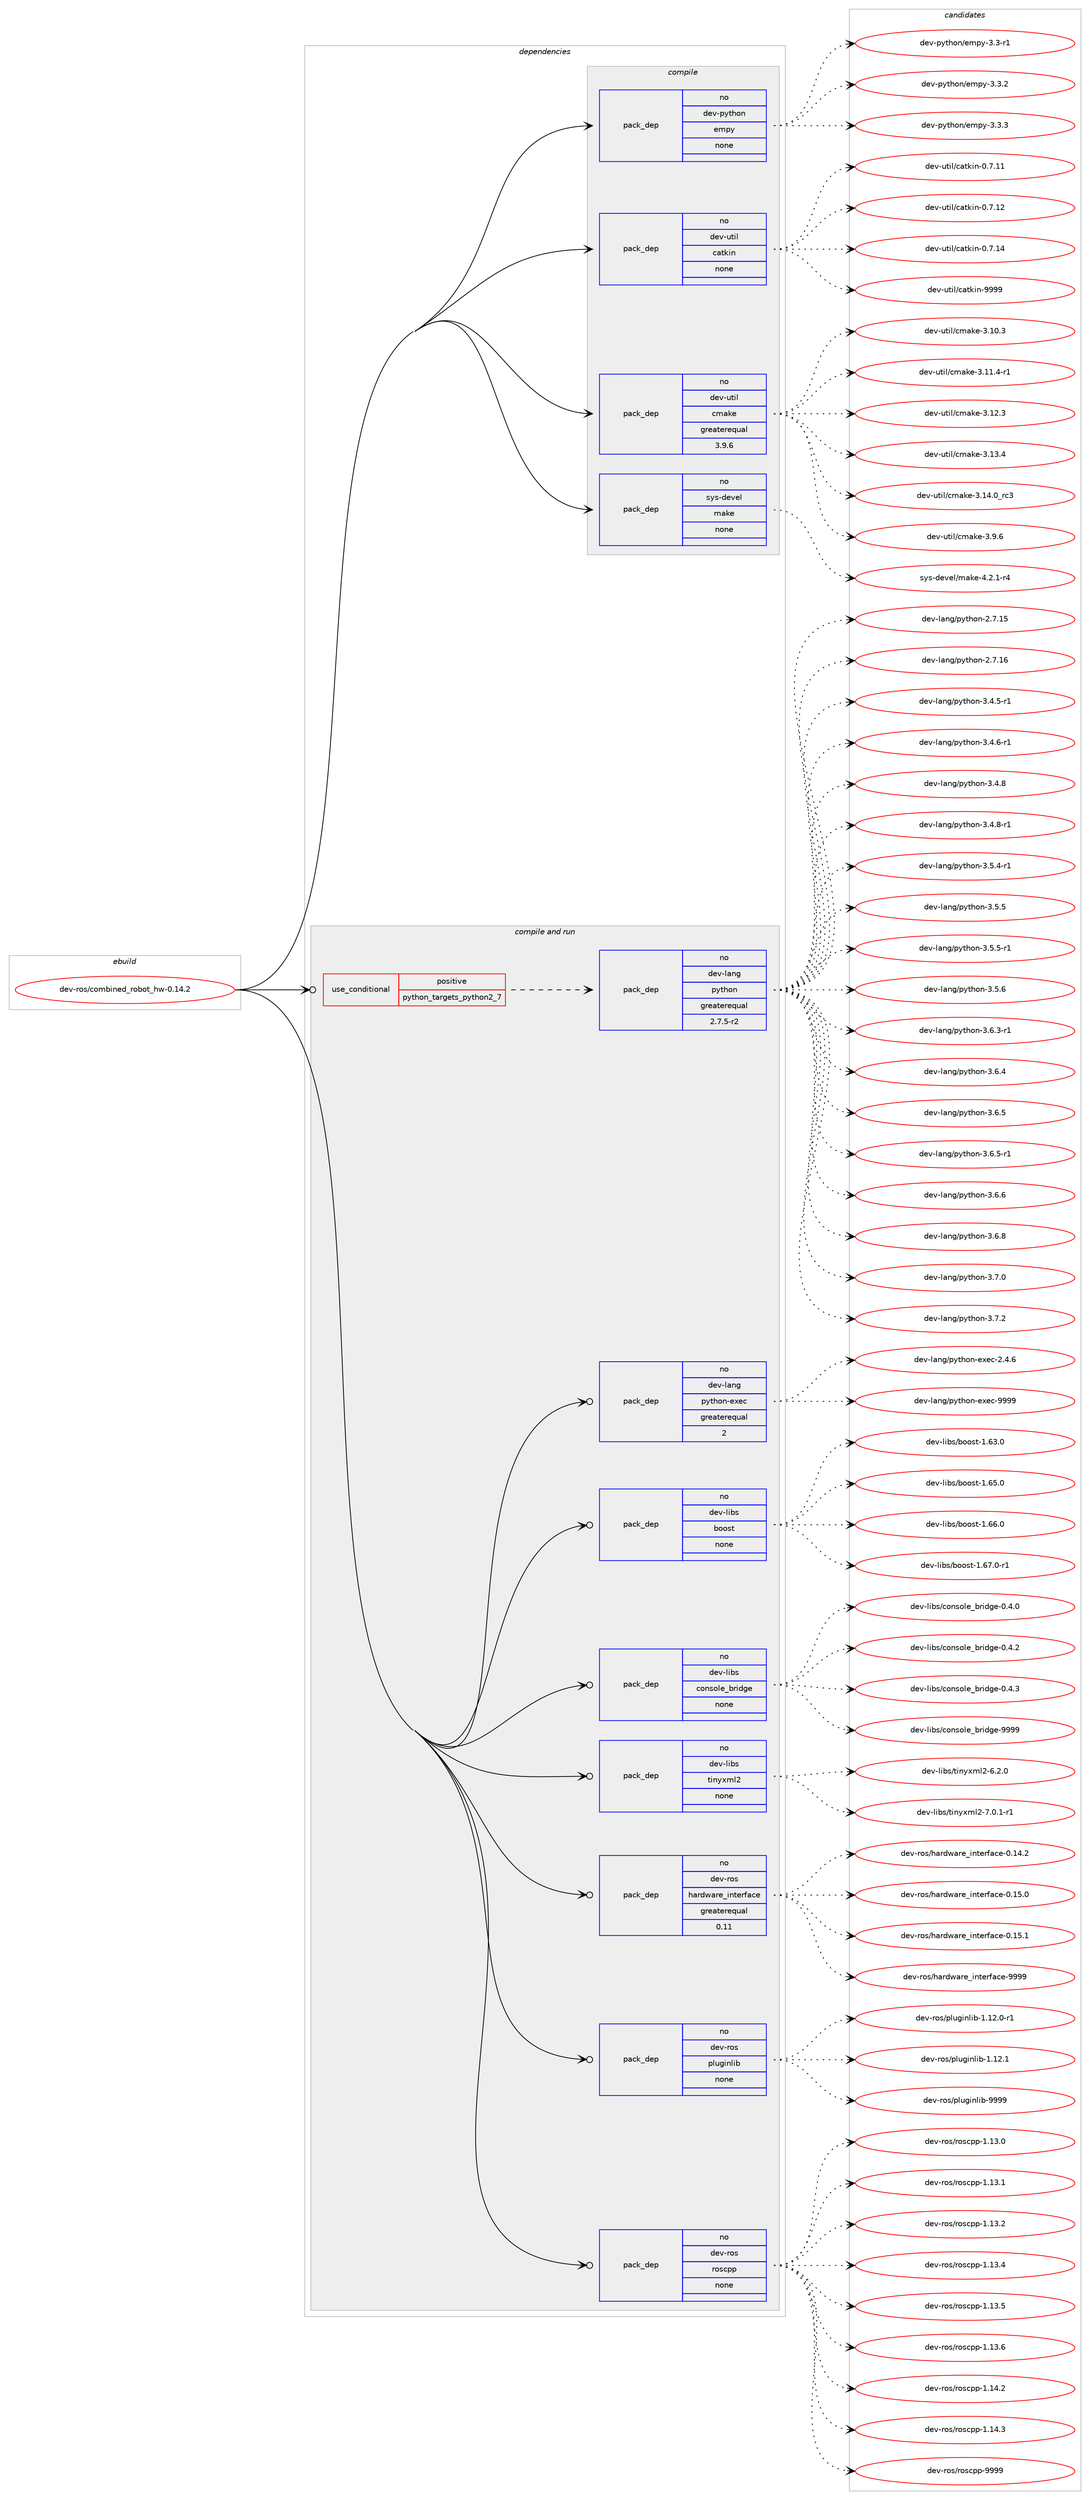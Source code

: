digraph prolog {

# *************
# Graph options
# *************

newrank=true;
concentrate=true;
compound=true;
graph [rankdir=LR,fontname=Helvetica,fontsize=10,ranksep=1.5];#, ranksep=2.5, nodesep=0.2];
edge  [arrowhead=vee];
node  [fontname=Helvetica,fontsize=10];

# **********
# The ebuild
# **********

subgraph cluster_leftcol {
color=gray;
rank=same;
label=<<i>ebuild</i>>;
id [label="dev-ros/combined_robot_hw-0.14.2", color=red, width=4, href="../dev-ros/combined_robot_hw-0.14.2.svg"];
}

# ****************
# The dependencies
# ****************

subgraph cluster_midcol {
color=gray;
label=<<i>dependencies</i>>;
subgraph cluster_compile {
fillcolor="#eeeeee";
style=filled;
label=<<i>compile</i>>;
subgraph pack1041778 {
dependency1453242 [label=<<TABLE BORDER="0" CELLBORDER="1" CELLSPACING="0" CELLPADDING="4" WIDTH="220"><TR><TD ROWSPAN="6" CELLPADDING="30">pack_dep</TD></TR><TR><TD WIDTH="110">no</TD></TR><TR><TD>dev-python</TD></TR><TR><TD>empy</TD></TR><TR><TD>none</TD></TR><TR><TD></TD></TR></TABLE>>, shape=none, color=blue];
}
id:e -> dependency1453242:w [weight=20,style="solid",arrowhead="vee"];
subgraph pack1041779 {
dependency1453243 [label=<<TABLE BORDER="0" CELLBORDER="1" CELLSPACING="0" CELLPADDING="4" WIDTH="220"><TR><TD ROWSPAN="6" CELLPADDING="30">pack_dep</TD></TR><TR><TD WIDTH="110">no</TD></TR><TR><TD>dev-util</TD></TR><TR><TD>catkin</TD></TR><TR><TD>none</TD></TR><TR><TD></TD></TR></TABLE>>, shape=none, color=blue];
}
id:e -> dependency1453243:w [weight=20,style="solid",arrowhead="vee"];
subgraph pack1041780 {
dependency1453244 [label=<<TABLE BORDER="0" CELLBORDER="1" CELLSPACING="0" CELLPADDING="4" WIDTH="220"><TR><TD ROWSPAN="6" CELLPADDING="30">pack_dep</TD></TR><TR><TD WIDTH="110">no</TD></TR><TR><TD>dev-util</TD></TR><TR><TD>cmake</TD></TR><TR><TD>greaterequal</TD></TR><TR><TD>3.9.6</TD></TR></TABLE>>, shape=none, color=blue];
}
id:e -> dependency1453244:w [weight=20,style="solid",arrowhead="vee"];
subgraph pack1041781 {
dependency1453245 [label=<<TABLE BORDER="0" CELLBORDER="1" CELLSPACING="0" CELLPADDING="4" WIDTH="220"><TR><TD ROWSPAN="6" CELLPADDING="30">pack_dep</TD></TR><TR><TD WIDTH="110">no</TD></TR><TR><TD>sys-devel</TD></TR><TR><TD>make</TD></TR><TR><TD>none</TD></TR><TR><TD></TD></TR></TABLE>>, shape=none, color=blue];
}
id:e -> dependency1453245:w [weight=20,style="solid",arrowhead="vee"];
}
subgraph cluster_compileandrun {
fillcolor="#eeeeee";
style=filled;
label=<<i>compile and run</i>>;
subgraph cond388074 {
dependency1453246 [label=<<TABLE BORDER="0" CELLBORDER="1" CELLSPACING="0" CELLPADDING="4"><TR><TD ROWSPAN="3" CELLPADDING="10">use_conditional</TD></TR><TR><TD>positive</TD></TR><TR><TD>python_targets_python2_7</TD></TR></TABLE>>, shape=none, color=red];
subgraph pack1041782 {
dependency1453247 [label=<<TABLE BORDER="0" CELLBORDER="1" CELLSPACING="0" CELLPADDING="4" WIDTH="220"><TR><TD ROWSPAN="6" CELLPADDING="30">pack_dep</TD></TR><TR><TD WIDTH="110">no</TD></TR><TR><TD>dev-lang</TD></TR><TR><TD>python</TD></TR><TR><TD>greaterequal</TD></TR><TR><TD>2.7.5-r2</TD></TR></TABLE>>, shape=none, color=blue];
}
dependency1453246:e -> dependency1453247:w [weight=20,style="dashed",arrowhead="vee"];
}
id:e -> dependency1453246:w [weight=20,style="solid",arrowhead="odotvee"];
subgraph pack1041783 {
dependency1453248 [label=<<TABLE BORDER="0" CELLBORDER="1" CELLSPACING="0" CELLPADDING="4" WIDTH="220"><TR><TD ROWSPAN="6" CELLPADDING="30">pack_dep</TD></TR><TR><TD WIDTH="110">no</TD></TR><TR><TD>dev-lang</TD></TR><TR><TD>python-exec</TD></TR><TR><TD>greaterequal</TD></TR><TR><TD>2</TD></TR></TABLE>>, shape=none, color=blue];
}
id:e -> dependency1453248:w [weight=20,style="solid",arrowhead="odotvee"];
subgraph pack1041784 {
dependency1453249 [label=<<TABLE BORDER="0" CELLBORDER="1" CELLSPACING="0" CELLPADDING="4" WIDTH="220"><TR><TD ROWSPAN="6" CELLPADDING="30">pack_dep</TD></TR><TR><TD WIDTH="110">no</TD></TR><TR><TD>dev-libs</TD></TR><TR><TD>boost</TD></TR><TR><TD>none</TD></TR><TR><TD></TD></TR></TABLE>>, shape=none, color=blue];
}
id:e -> dependency1453249:w [weight=20,style="solid",arrowhead="odotvee"];
subgraph pack1041785 {
dependency1453250 [label=<<TABLE BORDER="0" CELLBORDER="1" CELLSPACING="0" CELLPADDING="4" WIDTH="220"><TR><TD ROWSPAN="6" CELLPADDING="30">pack_dep</TD></TR><TR><TD WIDTH="110">no</TD></TR><TR><TD>dev-libs</TD></TR><TR><TD>console_bridge</TD></TR><TR><TD>none</TD></TR><TR><TD></TD></TR></TABLE>>, shape=none, color=blue];
}
id:e -> dependency1453250:w [weight=20,style="solid",arrowhead="odotvee"];
subgraph pack1041786 {
dependency1453251 [label=<<TABLE BORDER="0" CELLBORDER="1" CELLSPACING="0" CELLPADDING="4" WIDTH="220"><TR><TD ROWSPAN="6" CELLPADDING="30">pack_dep</TD></TR><TR><TD WIDTH="110">no</TD></TR><TR><TD>dev-libs</TD></TR><TR><TD>tinyxml2</TD></TR><TR><TD>none</TD></TR><TR><TD></TD></TR></TABLE>>, shape=none, color=blue];
}
id:e -> dependency1453251:w [weight=20,style="solid",arrowhead="odotvee"];
subgraph pack1041787 {
dependency1453252 [label=<<TABLE BORDER="0" CELLBORDER="1" CELLSPACING="0" CELLPADDING="4" WIDTH="220"><TR><TD ROWSPAN="6" CELLPADDING="30">pack_dep</TD></TR><TR><TD WIDTH="110">no</TD></TR><TR><TD>dev-ros</TD></TR><TR><TD>hardware_interface</TD></TR><TR><TD>greaterequal</TD></TR><TR><TD>0.11</TD></TR></TABLE>>, shape=none, color=blue];
}
id:e -> dependency1453252:w [weight=20,style="solid",arrowhead="odotvee"];
subgraph pack1041788 {
dependency1453253 [label=<<TABLE BORDER="0" CELLBORDER="1" CELLSPACING="0" CELLPADDING="4" WIDTH="220"><TR><TD ROWSPAN="6" CELLPADDING="30">pack_dep</TD></TR><TR><TD WIDTH="110">no</TD></TR><TR><TD>dev-ros</TD></TR><TR><TD>pluginlib</TD></TR><TR><TD>none</TD></TR><TR><TD></TD></TR></TABLE>>, shape=none, color=blue];
}
id:e -> dependency1453253:w [weight=20,style="solid",arrowhead="odotvee"];
subgraph pack1041789 {
dependency1453254 [label=<<TABLE BORDER="0" CELLBORDER="1" CELLSPACING="0" CELLPADDING="4" WIDTH="220"><TR><TD ROWSPAN="6" CELLPADDING="30">pack_dep</TD></TR><TR><TD WIDTH="110">no</TD></TR><TR><TD>dev-ros</TD></TR><TR><TD>roscpp</TD></TR><TR><TD>none</TD></TR><TR><TD></TD></TR></TABLE>>, shape=none, color=blue];
}
id:e -> dependency1453254:w [weight=20,style="solid",arrowhead="odotvee"];
}
subgraph cluster_run {
fillcolor="#eeeeee";
style=filled;
label=<<i>run</i>>;
}
}

# **************
# The candidates
# **************

subgraph cluster_choices {
rank=same;
color=gray;
label=<<i>candidates</i>>;

subgraph choice1041778 {
color=black;
nodesep=1;
choice1001011184511212111610411111047101109112121455146514511449 [label="dev-python/empy-3.3-r1", color=red, width=4,href="../dev-python/empy-3.3-r1.svg"];
choice1001011184511212111610411111047101109112121455146514650 [label="dev-python/empy-3.3.2", color=red, width=4,href="../dev-python/empy-3.3.2.svg"];
choice1001011184511212111610411111047101109112121455146514651 [label="dev-python/empy-3.3.3", color=red, width=4,href="../dev-python/empy-3.3.3.svg"];
dependency1453242:e -> choice1001011184511212111610411111047101109112121455146514511449:w [style=dotted,weight="100"];
dependency1453242:e -> choice1001011184511212111610411111047101109112121455146514650:w [style=dotted,weight="100"];
dependency1453242:e -> choice1001011184511212111610411111047101109112121455146514651:w [style=dotted,weight="100"];
}
subgraph choice1041779 {
color=black;
nodesep=1;
choice1001011184511711610510847999711610710511045484655464949 [label="dev-util/catkin-0.7.11", color=red, width=4,href="../dev-util/catkin-0.7.11.svg"];
choice1001011184511711610510847999711610710511045484655464950 [label="dev-util/catkin-0.7.12", color=red, width=4,href="../dev-util/catkin-0.7.12.svg"];
choice1001011184511711610510847999711610710511045484655464952 [label="dev-util/catkin-0.7.14", color=red, width=4,href="../dev-util/catkin-0.7.14.svg"];
choice100101118451171161051084799971161071051104557575757 [label="dev-util/catkin-9999", color=red, width=4,href="../dev-util/catkin-9999.svg"];
dependency1453243:e -> choice1001011184511711610510847999711610710511045484655464949:w [style=dotted,weight="100"];
dependency1453243:e -> choice1001011184511711610510847999711610710511045484655464950:w [style=dotted,weight="100"];
dependency1453243:e -> choice1001011184511711610510847999711610710511045484655464952:w [style=dotted,weight="100"];
dependency1453243:e -> choice100101118451171161051084799971161071051104557575757:w [style=dotted,weight="100"];
}
subgraph choice1041780 {
color=black;
nodesep=1;
choice1001011184511711610510847991099710710145514649484651 [label="dev-util/cmake-3.10.3", color=red, width=4,href="../dev-util/cmake-3.10.3.svg"];
choice10010111845117116105108479910997107101455146494946524511449 [label="dev-util/cmake-3.11.4-r1", color=red, width=4,href="../dev-util/cmake-3.11.4-r1.svg"];
choice1001011184511711610510847991099710710145514649504651 [label="dev-util/cmake-3.12.3", color=red, width=4,href="../dev-util/cmake-3.12.3.svg"];
choice1001011184511711610510847991099710710145514649514652 [label="dev-util/cmake-3.13.4", color=red, width=4,href="../dev-util/cmake-3.13.4.svg"];
choice1001011184511711610510847991099710710145514649524648951149951 [label="dev-util/cmake-3.14.0_rc3", color=red, width=4,href="../dev-util/cmake-3.14.0_rc3.svg"];
choice10010111845117116105108479910997107101455146574654 [label="dev-util/cmake-3.9.6", color=red, width=4,href="../dev-util/cmake-3.9.6.svg"];
dependency1453244:e -> choice1001011184511711610510847991099710710145514649484651:w [style=dotted,weight="100"];
dependency1453244:e -> choice10010111845117116105108479910997107101455146494946524511449:w [style=dotted,weight="100"];
dependency1453244:e -> choice1001011184511711610510847991099710710145514649504651:w [style=dotted,weight="100"];
dependency1453244:e -> choice1001011184511711610510847991099710710145514649514652:w [style=dotted,weight="100"];
dependency1453244:e -> choice1001011184511711610510847991099710710145514649524648951149951:w [style=dotted,weight="100"];
dependency1453244:e -> choice10010111845117116105108479910997107101455146574654:w [style=dotted,weight="100"];
}
subgraph choice1041781 {
color=black;
nodesep=1;
choice1151211154510010111810110847109971071014552465046494511452 [label="sys-devel/make-4.2.1-r4", color=red, width=4,href="../sys-devel/make-4.2.1-r4.svg"];
dependency1453245:e -> choice1151211154510010111810110847109971071014552465046494511452:w [style=dotted,weight="100"];
}
subgraph choice1041782 {
color=black;
nodesep=1;
choice10010111845108971101034711212111610411111045504655464953 [label="dev-lang/python-2.7.15", color=red, width=4,href="../dev-lang/python-2.7.15.svg"];
choice10010111845108971101034711212111610411111045504655464954 [label="dev-lang/python-2.7.16", color=red, width=4,href="../dev-lang/python-2.7.16.svg"];
choice1001011184510897110103471121211161041111104551465246534511449 [label="dev-lang/python-3.4.5-r1", color=red, width=4,href="../dev-lang/python-3.4.5-r1.svg"];
choice1001011184510897110103471121211161041111104551465246544511449 [label="dev-lang/python-3.4.6-r1", color=red, width=4,href="../dev-lang/python-3.4.6-r1.svg"];
choice100101118451089711010347112121116104111110455146524656 [label="dev-lang/python-3.4.8", color=red, width=4,href="../dev-lang/python-3.4.8.svg"];
choice1001011184510897110103471121211161041111104551465246564511449 [label="dev-lang/python-3.4.8-r1", color=red, width=4,href="../dev-lang/python-3.4.8-r1.svg"];
choice1001011184510897110103471121211161041111104551465346524511449 [label="dev-lang/python-3.5.4-r1", color=red, width=4,href="../dev-lang/python-3.5.4-r1.svg"];
choice100101118451089711010347112121116104111110455146534653 [label="dev-lang/python-3.5.5", color=red, width=4,href="../dev-lang/python-3.5.5.svg"];
choice1001011184510897110103471121211161041111104551465346534511449 [label="dev-lang/python-3.5.5-r1", color=red, width=4,href="../dev-lang/python-3.5.5-r1.svg"];
choice100101118451089711010347112121116104111110455146534654 [label="dev-lang/python-3.5.6", color=red, width=4,href="../dev-lang/python-3.5.6.svg"];
choice1001011184510897110103471121211161041111104551465446514511449 [label="dev-lang/python-3.6.3-r1", color=red, width=4,href="../dev-lang/python-3.6.3-r1.svg"];
choice100101118451089711010347112121116104111110455146544652 [label="dev-lang/python-3.6.4", color=red, width=4,href="../dev-lang/python-3.6.4.svg"];
choice100101118451089711010347112121116104111110455146544653 [label="dev-lang/python-3.6.5", color=red, width=4,href="../dev-lang/python-3.6.5.svg"];
choice1001011184510897110103471121211161041111104551465446534511449 [label="dev-lang/python-3.6.5-r1", color=red, width=4,href="../dev-lang/python-3.6.5-r1.svg"];
choice100101118451089711010347112121116104111110455146544654 [label="dev-lang/python-3.6.6", color=red, width=4,href="../dev-lang/python-3.6.6.svg"];
choice100101118451089711010347112121116104111110455146544656 [label="dev-lang/python-3.6.8", color=red, width=4,href="../dev-lang/python-3.6.8.svg"];
choice100101118451089711010347112121116104111110455146554648 [label="dev-lang/python-3.7.0", color=red, width=4,href="../dev-lang/python-3.7.0.svg"];
choice100101118451089711010347112121116104111110455146554650 [label="dev-lang/python-3.7.2", color=red, width=4,href="../dev-lang/python-3.7.2.svg"];
dependency1453247:e -> choice10010111845108971101034711212111610411111045504655464953:w [style=dotted,weight="100"];
dependency1453247:e -> choice10010111845108971101034711212111610411111045504655464954:w [style=dotted,weight="100"];
dependency1453247:e -> choice1001011184510897110103471121211161041111104551465246534511449:w [style=dotted,weight="100"];
dependency1453247:e -> choice1001011184510897110103471121211161041111104551465246544511449:w [style=dotted,weight="100"];
dependency1453247:e -> choice100101118451089711010347112121116104111110455146524656:w [style=dotted,weight="100"];
dependency1453247:e -> choice1001011184510897110103471121211161041111104551465246564511449:w [style=dotted,weight="100"];
dependency1453247:e -> choice1001011184510897110103471121211161041111104551465346524511449:w [style=dotted,weight="100"];
dependency1453247:e -> choice100101118451089711010347112121116104111110455146534653:w [style=dotted,weight="100"];
dependency1453247:e -> choice1001011184510897110103471121211161041111104551465346534511449:w [style=dotted,weight="100"];
dependency1453247:e -> choice100101118451089711010347112121116104111110455146534654:w [style=dotted,weight="100"];
dependency1453247:e -> choice1001011184510897110103471121211161041111104551465446514511449:w [style=dotted,weight="100"];
dependency1453247:e -> choice100101118451089711010347112121116104111110455146544652:w [style=dotted,weight="100"];
dependency1453247:e -> choice100101118451089711010347112121116104111110455146544653:w [style=dotted,weight="100"];
dependency1453247:e -> choice1001011184510897110103471121211161041111104551465446534511449:w [style=dotted,weight="100"];
dependency1453247:e -> choice100101118451089711010347112121116104111110455146544654:w [style=dotted,weight="100"];
dependency1453247:e -> choice100101118451089711010347112121116104111110455146544656:w [style=dotted,weight="100"];
dependency1453247:e -> choice100101118451089711010347112121116104111110455146554648:w [style=dotted,weight="100"];
dependency1453247:e -> choice100101118451089711010347112121116104111110455146554650:w [style=dotted,weight="100"];
}
subgraph choice1041783 {
color=black;
nodesep=1;
choice1001011184510897110103471121211161041111104510112010199455046524654 [label="dev-lang/python-exec-2.4.6", color=red, width=4,href="../dev-lang/python-exec-2.4.6.svg"];
choice10010111845108971101034711212111610411111045101120101994557575757 [label="dev-lang/python-exec-9999", color=red, width=4,href="../dev-lang/python-exec-9999.svg"];
dependency1453248:e -> choice1001011184510897110103471121211161041111104510112010199455046524654:w [style=dotted,weight="100"];
dependency1453248:e -> choice10010111845108971101034711212111610411111045101120101994557575757:w [style=dotted,weight="100"];
}
subgraph choice1041784 {
color=black;
nodesep=1;
choice1001011184510810598115479811111111511645494654514648 [label="dev-libs/boost-1.63.0", color=red, width=4,href="../dev-libs/boost-1.63.0.svg"];
choice1001011184510810598115479811111111511645494654534648 [label="dev-libs/boost-1.65.0", color=red, width=4,href="../dev-libs/boost-1.65.0.svg"];
choice1001011184510810598115479811111111511645494654544648 [label="dev-libs/boost-1.66.0", color=red, width=4,href="../dev-libs/boost-1.66.0.svg"];
choice10010111845108105981154798111111115116454946545546484511449 [label="dev-libs/boost-1.67.0-r1", color=red, width=4,href="../dev-libs/boost-1.67.0-r1.svg"];
dependency1453249:e -> choice1001011184510810598115479811111111511645494654514648:w [style=dotted,weight="100"];
dependency1453249:e -> choice1001011184510810598115479811111111511645494654534648:w [style=dotted,weight="100"];
dependency1453249:e -> choice1001011184510810598115479811111111511645494654544648:w [style=dotted,weight="100"];
dependency1453249:e -> choice10010111845108105981154798111111115116454946545546484511449:w [style=dotted,weight="100"];
}
subgraph choice1041785 {
color=black;
nodesep=1;
choice100101118451081059811547991111101151111081019598114105100103101454846524648 [label="dev-libs/console_bridge-0.4.0", color=red, width=4,href="../dev-libs/console_bridge-0.4.0.svg"];
choice100101118451081059811547991111101151111081019598114105100103101454846524650 [label="dev-libs/console_bridge-0.4.2", color=red, width=4,href="../dev-libs/console_bridge-0.4.2.svg"];
choice100101118451081059811547991111101151111081019598114105100103101454846524651 [label="dev-libs/console_bridge-0.4.3", color=red, width=4,href="../dev-libs/console_bridge-0.4.3.svg"];
choice1001011184510810598115479911111011511110810195981141051001031014557575757 [label="dev-libs/console_bridge-9999", color=red, width=4,href="../dev-libs/console_bridge-9999.svg"];
dependency1453250:e -> choice100101118451081059811547991111101151111081019598114105100103101454846524648:w [style=dotted,weight="100"];
dependency1453250:e -> choice100101118451081059811547991111101151111081019598114105100103101454846524650:w [style=dotted,weight="100"];
dependency1453250:e -> choice100101118451081059811547991111101151111081019598114105100103101454846524651:w [style=dotted,weight="100"];
dependency1453250:e -> choice1001011184510810598115479911111011511110810195981141051001031014557575757:w [style=dotted,weight="100"];
}
subgraph choice1041786 {
color=black;
nodesep=1;
choice10010111845108105981154711610511012112010910850455446504648 [label="dev-libs/tinyxml2-6.2.0", color=red, width=4,href="../dev-libs/tinyxml2-6.2.0.svg"];
choice100101118451081059811547116105110121120109108504555464846494511449 [label="dev-libs/tinyxml2-7.0.1-r1", color=red, width=4,href="../dev-libs/tinyxml2-7.0.1-r1.svg"];
dependency1453251:e -> choice10010111845108105981154711610511012112010910850455446504648:w [style=dotted,weight="100"];
dependency1453251:e -> choice100101118451081059811547116105110121120109108504555464846494511449:w [style=dotted,weight="100"];
}
subgraph choice1041787 {
color=black;
nodesep=1;
choice1001011184511411111547104971141001199711410195105110116101114102979910145484649524650 [label="dev-ros/hardware_interface-0.14.2", color=red, width=4,href="../dev-ros/hardware_interface-0.14.2.svg"];
choice1001011184511411111547104971141001199711410195105110116101114102979910145484649534648 [label="dev-ros/hardware_interface-0.15.0", color=red, width=4,href="../dev-ros/hardware_interface-0.15.0.svg"];
choice1001011184511411111547104971141001199711410195105110116101114102979910145484649534649 [label="dev-ros/hardware_interface-0.15.1", color=red, width=4,href="../dev-ros/hardware_interface-0.15.1.svg"];
choice100101118451141111154710497114100119971141019510511011610111410297991014557575757 [label="dev-ros/hardware_interface-9999", color=red, width=4,href="../dev-ros/hardware_interface-9999.svg"];
dependency1453252:e -> choice1001011184511411111547104971141001199711410195105110116101114102979910145484649524650:w [style=dotted,weight="100"];
dependency1453252:e -> choice1001011184511411111547104971141001199711410195105110116101114102979910145484649534648:w [style=dotted,weight="100"];
dependency1453252:e -> choice1001011184511411111547104971141001199711410195105110116101114102979910145484649534649:w [style=dotted,weight="100"];
dependency1453252:e -> choice100101118451141111154710497114100119971141019510511011610111410297991014557575757:w [style=dotted,weight="100"];
}
subgraph choice1041788 {
color=black;
nodesep=1;
choice100101118451141111154711210811710310511010810598454946495046484511449 [label="dev-ros/pluginlib-1.12.0-r1", color=red, width=4,href="../dev-ros/pluginlib-1.12.0-r1.svg"];
choice10010111845114111115471121081171031051101081059845494649504649 [label="dev-ros/pluginlib-1.12.1", color=red, width=4,href="../dev-ros/pluginlib-1.12.1.svg"];
choice1001011184511411111547112108117103105110108105984557575757 [label="dev-ros/pluginlib-9999", color=red, width=4,href="../dev-ros/pluginlib-9999.svg"];
dependency1453253:e -> choice100101118451141111154711210811710310511010810598454946495046484511449:w [style=dotted,weight="100"];
dependency1453253:e -> choice10010111845114111115471121081171031051101081059845494649504649:w [style=dotted,weight="100"];
dependency1453253:e -> choice1001011184511411111547112108117103105110108105984557575757:w [style=dotted,weight="100"];
}
subgraph choice1041789 {
color=black;
nodesep=1;
choice10010111845114111115471141111159911211245494649514648 [label="dev-ros/roscpp-1.13.0", color=red, width=4,href="../dev-ros/roscpp-1.13.0.svg"];
choice10010111845114111115471141111159911211245494649514649 [label="dev-ros/roscpp-1.13.1", color=red, width=4,href="../dev-ros/roscpp-1.13.1.svg"];
choice10010111845114111115471141111159911211245494649514650 [label="dev-ros/roscpp-1.13.2", color=red, width=4,href="../dev-ros/roscpp-1.13.2.svg"];
choice10010111845114111115471141111159911211245494649514652 [label="dev-ros/roscpp-1.13.4", color=red, width=4,href="../dev-ros/roscpp-1.13.4.svg"];
choice10010111845114111115471141111159911211245494649514653 [label="dev-ros/roscpp-1.13.5", color=red, width=4,href="../dev-ros/roscpp-1.13.5.svg"];
choice10010111845114111115471141111159911211245494649514654 [label="dev-ros/roscpp-1.13.6", color=red, width=4,href="../dev-ros/roscpp-1.13.6.svg"];
choice10010111845114111115471141111159911211245494649524650 [label="dev-ros/roscpp-1.14.2", color=red, width=4,href="../dev-ros/roscpp-1.14.2.svg"];
choice10010111845114111115471141111159911211245494649524651 [label="dev-ros/roscpp-1.14.3", color=red, width=4,href="../dev-ros/roscpp-1.14.3.svg"];
choice1001011184511411111547114111115991121124557575757 [label="dev-ros/roscpp-9999", color=red, width=4,href="../dev-ros/roscpp-9999.svg"];
dependency1453254:e -> choice10010111845114111115471141111159911211245494649514648:w [style=dotted,weight="100"];
dependency1453254:e -> choice10010111845114111115471141111159911211245494649514649:w [style=dotted,weight="100"];
dependency1453254:e -> choice10010111845114111115471141111159911211245494649514650:w [style=dotted,weight="100"];
dependency1453254:e -> choice10010111845114111115471141111159911211245494649514652:w [style=dotted,weight="100"];
dependency1453254:e -> choice10010111845114111115471141111159911211245494649514653:w [style=dotted,weight="100"];
dependency1453254:e -> choice10010111845114111115471141111159911211245494649514654:w [style=dotted,weight="100"];
dependency1453254:e -> choice10010111845114111115471141111159911211245494649524650:w [style=dotted,weight="100"];
dependency1453254:e -> choice10010111845114111115471141111159911211245494649524651:w [style=dotted,weight="100"];
dependency1453254:e -> choice1001011184511411111547114111115991121124557575757:w [style=dotted,weight="100"];
}
}

}
